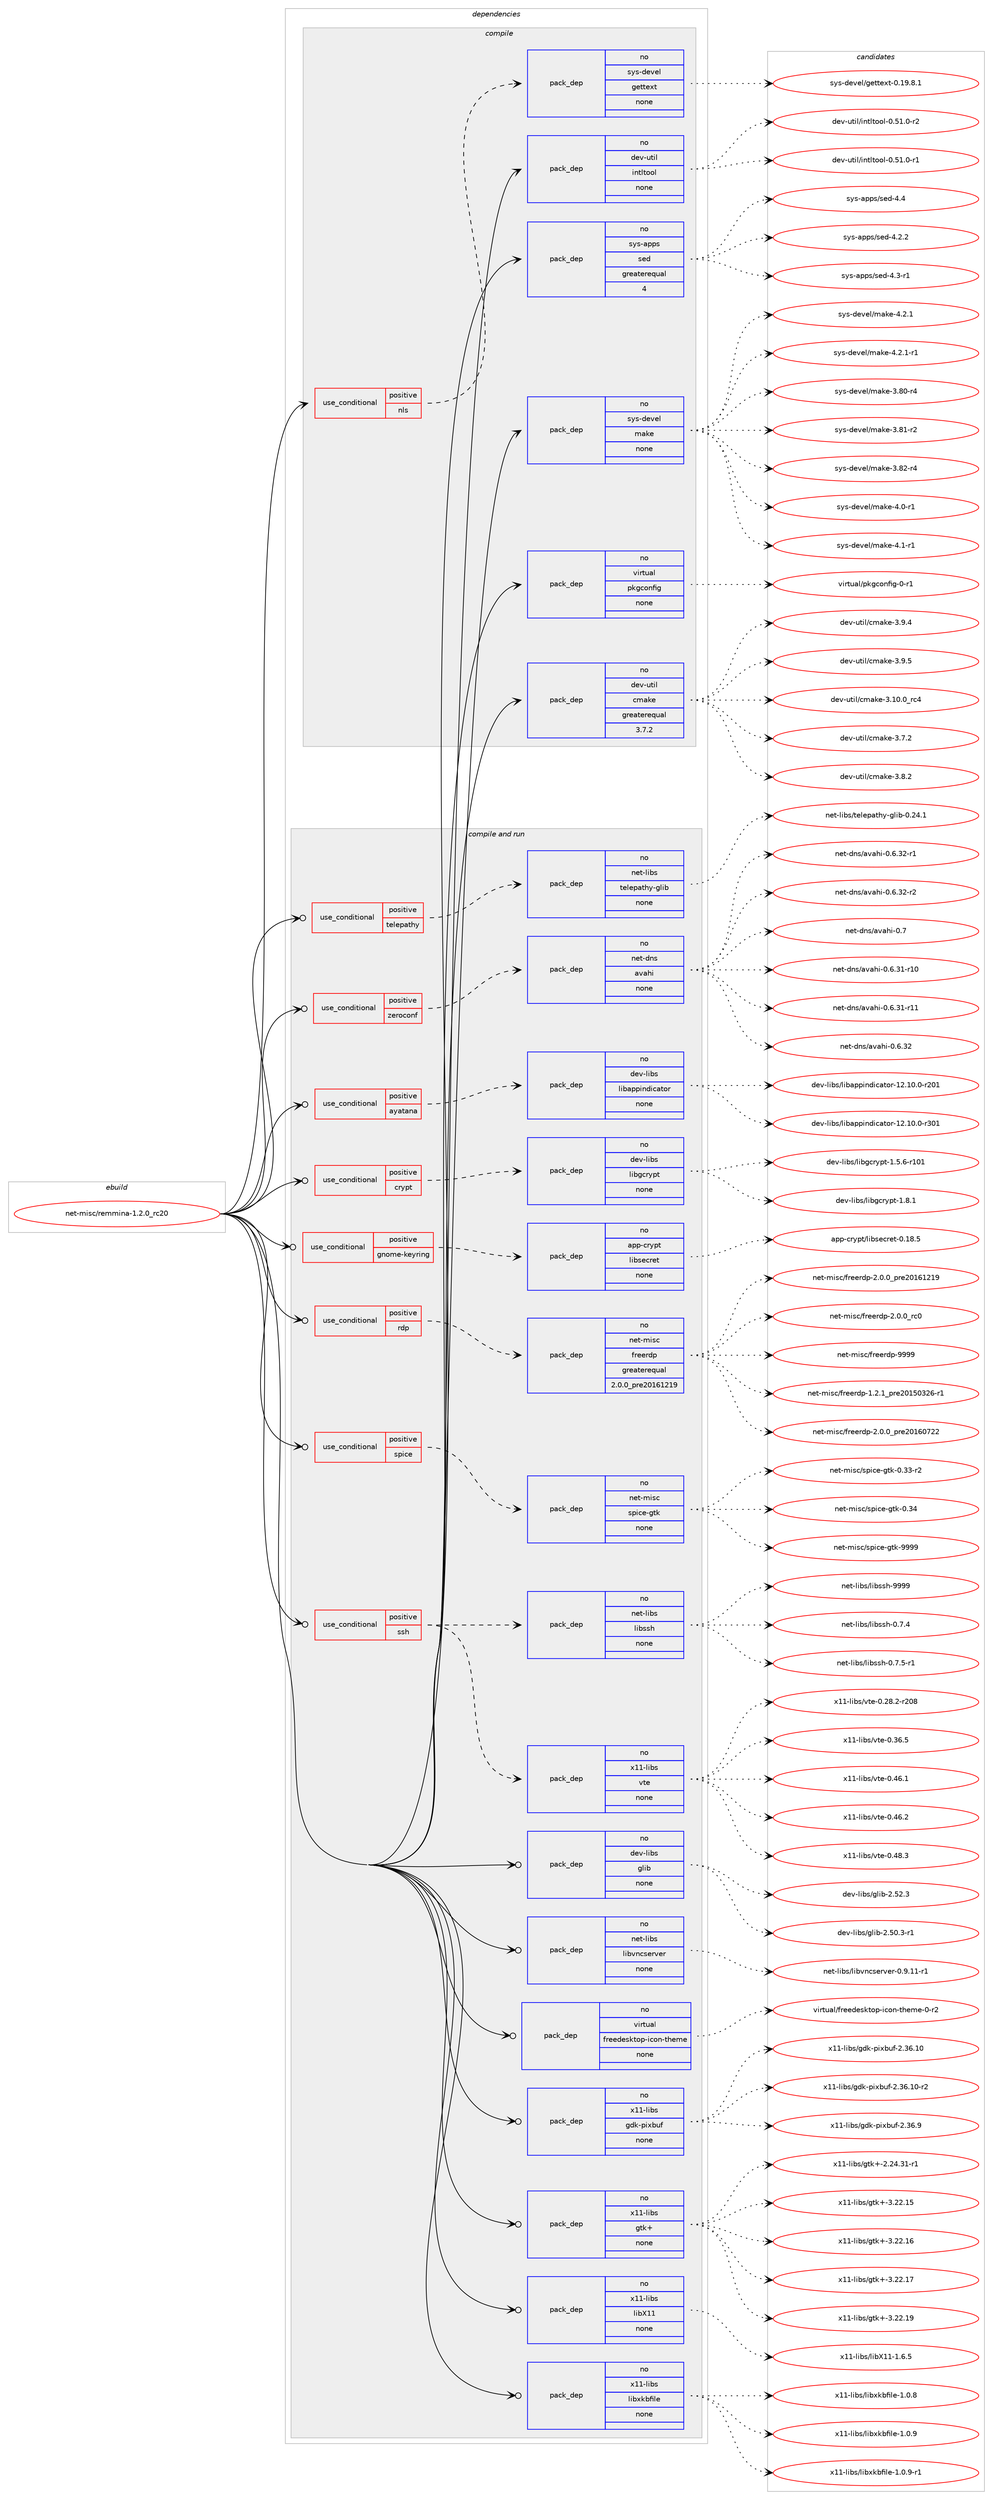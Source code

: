 digraph prolog {

# *************
# Graph options
# *************

newrank=true;
concentrate=true;
compound=true;
graph [rankdir=LR,fontname=Helvetica,fontsize=10,ranksep=1.5];#, ranksep=2.5, nodesep=0.2];
edge  [arrowhead=vee];
node  [fontname=Helvetica,fontsize=10];

# **********
# The ebuild
# **********

subgraph cluster_leftcol {
color=gray;
rank=same;
label=<<i>ebuild</i>>;
id [label="net-misc/remmina-1.2.0_rc20", color=red, width=4, href="../net-misc/remmina-1.2.0_rc20.svg"];
}

# ****************
# The dependencies
# ****************

subgraph cluster_midcol {
color=gray;
label=<<i>dependencies</i>>;
subgraph cluster_compile {
fillcolor="#eeeeee";
style=filled;
label=<<i>compile</i>>;
subgraph cond106358 {
dependency429814 [label=<<TABLE BORDER="0" CELLBORDER="1" CELLSPACING="0" CELLPADDING="4"><TR><TD ROWSPAN="3" CELLPADDING="10">use_conditional</TD></TR><TR><TD>positive</TD></TR><TR><TD>nls</TD></TR></TABLE>>, shape=none, color=red];
subgraph pack316093 {
dependency429815 [label=<<TABLE BORDER="0" CELLBORDER="1" CELLSPACING="0" CELLPADDING="4" WIDTH="220"><TR><TD ROWSPAN="6" CELLPADDING="30">pack_dep</TD></TR><TR><TD WIDTH="110">no</TD></TR><TR><TD>sys-devel</TD></TR><TR><TD>gettext</TD></TR><TR><TD>none</TD></TR><TR><TD></TD></TR></TABLE>>, shape=none, color=blue];
}
dependency429814:e -> dependency429815:w [weight=20,style="dashed",arrowhead="vee"];
}
id:e -> dependency429814:w [weight=20,style="solid",arrowhead="vee"];
subgraph pack316094 {
dependency429816 [label=<<TABLE BORDER="0" CELLBORDER="1" CELLSPACING="0" CELLPADDING="4" WIDTH="220"><TR><TD ROWSPAN="6" CELLPADDING="30">pack_dep</TD></TR><TR><TD WIDTH="110">no</TD></TR><TR><TD>dev-util</TD></TR><TR><TD>cmake</TD></TR><TR><TD>greaterequal</TD></TR><TR><TD>3.7.2</TD></TR></TABLE>>, shape=none, color=blue];
}
id:e -> dependency429816:w [weight=20,style="solid",arrowhead="vee"];
subgraph pack316095 {
dependency429817 [label=<<TABLE BORDER="0" CELLBORDER="1" CELLSPACING="0" CELLPADDING="4" WIDTH="220"><TR><TD ROWSPAN="6" CELLPADDING="30">pack_dep</TD></TR><TR><TD WIDTH="110">no</TD></TR><TR><TD>dev-util</TD></TR><TR><TD>intltool</TD></TR><TR><TD>none</TD></TR><TR><TD></TD></TR></TABLE>>, shape=none, color=blue];
}
id:e -> dependency429817:w [weight=20,style="solid",arrowhead="vee"];
subgraph pack316096 {
dependency429818 [label=<<TABLE BORDER="0" CELLBORDER="1" CELLSPACING="0" CELLPADDING="4" WIDTH="220"><TR><TD ROWSPAN="6" CELLPADDING="30">pack_dep</TD></TR><TR><TD WIDTH="110">no</TD></TR><TR><TD>sys-apps</TD></TR><TR><TD>sed</TD></TR><TR><TD>greaterequal</TD></TR><TR><TD>4</TD></TR></TABLE>>, shape=none, color=blue];
}
id:e -> dependency429818:w [weight=20,style="solid",arrowhead="vee"];
subgraph pack316097 {
dependency429819 [label=<<TABLE BORDER="0" CELLBORDER="1" CELLSPACING="0" CELLPADDING="4" WIDTH="220"><TR><TD ROWSPAN="6" CELLPADDING="30">pack_dep</TD></TR><TR><TD WIDTH="110">no</TD></TR><TR><TD>sys-devel</TD></TR><TR><TD>make</TD></TR><TR><TD>none</TD></TR><TR><TD></TD></TR></TABLE>>, shape=none, color=blue];
}
id:e -> dependency429819:w [weight=20,style="solid",arrowhead="vee"];
subgraph pack316098 {
dependency429820 [label=<<TABLE BORDER="0" CELLBORDER="1" CELLSPACING="0" CELLPADDING="4" WIDTH="220"><TR><TD ROWSPAN="6" CELLPADDING="30">pack_dep</TD></TR><TR><TD WIDTH="110">no</TD></TR><TR><TD>virtual</TD></TR><TR><TD>pkgconfig</TD></TR><TR><TD>none</TD></TR><TR><TD></TD></TR></TABLE>>, shape=none, color=blue];
}
id:e -> dependency429820:w [weight=20,style="solid",arrowhead="vee"];
}
subgraph cluster_compileandrun {
fillcolor="#eeeeee";
style=filled;
label=<<i>compile and run</i>>;
subgraph cond106359 {
dependency429821 [label=<<TABLE BORDER="0" CELLBORDER="1" CELLSPACING="0" CELLPADDING="4"><TR><TD ROWSPAN="3" CELLPADDING="10">use_conditional</TD></TR><TR><TD>positive</TD></TR><TR><TD>ayatana</TD></TR></TABLE>>, shape=none, color=red];
subgraph pack316099 {
dependency429822 [label=<<TABLE BORDER="0" CELLBORDER="1" CELLSPACING="0" CELLPADDING="4" WIDTH="220"><TR><TD ROWSPAN="6" CELLPADDING="30">pack_dep</TD></TR><TR><TD WIDTH="110">no</TD></TR><TR><TD>dev-libs</TD></TR><TR><TD>libappindicator</TD></TR><TR><TD>none</TD></TR><TR><TD></TD></TR></TABLE>>, shape=none, color=blue];
}
dependency429821:e -> dependency429822:w [weight=20,style="dashed",arrowhead="vee"];
}
id:e -> dependency429821:w [weight=20,style="solid",arrowhead="odotvee"];
subgraph cond106360 {
dependency429823 [label=<<TABLE BORDER="0" CELLBORDER="1" CELLSPACING="0" CELLPADDING="4"><TR><TD ROWSPAN="3" CELLPADDING="10">use_conditional</TD></TR><TR><TD>positive</TD></TR><TR><TD>crypt</TD></TR></TABLE>>, shape=none, color=red];
subgraph pack316100 {
dependency429824 [label=<<TABLE BORDER="0" CELLBORDER="1" CELLSPACING="0" CELLPADDING="4" WIDTH="220"><TR><TD ROWSPAN="6" CELLPADDING="30">pack_dep</TD></TR><TR><TD WIDTH="110">no</TD></TR><TR><TD>dev-libs</TD></TR><TR><TD>libgcrypt</TD></TR><TR><TD>none</TD></TR><TR><TD></TD></TR></TABLE>>, shape=none, color=blue];
}
dependency429823:e -> dependency429824:w [weight=20,style="dashed",arrowhead="vee"];
}
id:e -> dependency429823:w [weight=20,style="solid",arrowhead="odotvee"];
subgraph cond106361 {
dependency429825 [label=<<TABLE BORDER="0" CELLBORDER="1" CELLSPACING="0" CELLPADDING="4"><TR><TD ROWSPAN="3" CELLPADDING="10">use_conditional</TD></TR><TR><TD>positive</TD></TR><TR><TD>gnome-keyring</TD></TR></TABLE>>, shape=none, color=red];
subgraph pack316101 {
dependency429826 [label=<<TABLE BORDER="0" CELLBORDER="1" CELLSPACING="0" CELLPADDING="4" WIDTH="220"><TR><TD ROWSPAN="6" CELLPADDING="30">pack_dep</TD></TR><TR><TD WIDTH="110">no</TD></TR><TR><TD>app-crypt</TD></TR><TR><TD>libsecret</TD></TR><TR><TD>none</TD></TR><TR><TD></TD></TR></TABLE>>, shape=none, color=blue];
}
dependency429825:e -> dependency429826:w [weight=20,style="dashed",arrowhead="vee"];
}
id:e -> dependency429825:w [weight=20,style="solid",arrowhead="odotvee"];
subgraph cond106362 {
dependency429827 [label=<<TABLE BORDER="0" CELLBORDER="1" CELLSPACING="0" CELLPADDING="4"><TR><TD ROWSPAN="3" CELLPADDING="10">use_conditional</TD></TR><TR><TD>positive</TD></TR><TR><TD>rdp</TD></TR></TABLE>>, shape=none, color=red];
subgraph pack316102 {
dependency429828 [label=<<TABLE BORDER="0" CELLBORDER="1" CELLSPACING="0" CELLPADDING="4" WIDTH="220"><TR><TD ROWSPAN="6" CELLPADDING="30">pack_dep</TD></TR><TR><TD WIDTH="110">no</TD></TR><TR><TD>net-misc</TD></TR><TR><TD>freerdp</TD></TR><TR><TD>greaterequal</TD></TR><TR><TD>2.0.0_pre20161219</TD></TR></TABLE>>, shape=none, color=blue];
}
dependency429827:e -> dependency429828:w [weight=20,style="dashed",arrowhead="vee"];
}
id:e -> dependency429827:w [weight=20,style="solid",arrowhead="odotvee"];
subgraph cond106363 {
dependency429829 [label=<<TABLE BORDER="0" CELLBORDER="1" CELLSPACING="0" CELLPADDING="4"><TR><TD ROWSPAN="3" CELLPADDING="10">use_conditional</TD></TR><TR><TD>positive</TD></TR><TR><TD>spice</TD></TR></TABLE>>, shape=none, color=red];
subgraph pack316103 {
dependency429830 [label=<<TABLE BORDER="0" CELLBORDER="1" CELLSPACING="0" CELLPADDING="4" WIDTH="220"><TR><TD ROWSPAN="6" CELLPADDING="30">pack_dep</TD></TR><TR><TD WIDTH="110">no</TD></TR><TR><TD>net-misc</TD></TR><TR><TD>spice-gtk</TD></TR><TR><TD>none</TD></TR><TR><TD></TD></TR></TABLE>>, shape=none, color=blue];
}
dependency429829:e -> dependency429830:w [weight=20,style="dashed",arrowhead="vee"];
}
id:e -> dependency429829:w [weight=20,style="solid",arrowhead="odotvee"];
subgraph cond106364 {
dependency429831 [label=<<TABLE BORDER="0" CELLBORDER="1" CELLSPACING="0" CELLPADDING="4"><TR><TD ROWSPAN="3" CELLPADDING="10">use_conditional</TD></TR><TR><TD>positive</TD></TR><TR><TD>ssh</TD></TR></TABLE>>, shape=none, color=red];
subgraph pack316104 {
dependency429832 [label=<<TABLE BORDER="0" CELLBORDER="1" CELLSPACING="0" CELLPADDING="4" WIDTH="220"><TR><TD ROWSPAN="6" CELLPADDING="30">pack_dep</TD></TR><TR><TD WIDTH="110">no</TD></TR><TR><TD>net-libs</TD></TR><TR><TD>libssh</TD></TR><TR><TD>none</TD></TR><TR><TD></TD></TR></TABLE>>, shape=none, color=blue];
}
dependency429831:e -> dependency429832:w [weight=20,style="dashed",arrowhead="vee"];
subgraph pack316105 {
dependency429833 [label=<<TABLE BORDER="0" CELLBORDER="1" CELLSPACING="0" CELLPADDING="4" WIDTH="220"><TR><TD ROWSPAN="6" CELLPADDING="30">pack_dep</TD></TR><TR><TD WIDTH="110">no</TD></TR><TR><TD>x11-libs</TD></TR><TR><TD>vte</TD></TR><TR><TD>none</TD></TR><TR><TD></TD></TR></TABLE>>, shape=none, color=blue];
}
dependency429831:e -> dependency429833:w [weight=20,style="dashed",arrowhead="vee"];
}
id:e -> dependency429831:w [weight=20,style="solid",arrowhead="odotvee"];
subgraph cond106365 {
dependency429834 [label=<<TABLE BORDER="0" CELLBORDER="1" CELLSPACING="0" CELLPADDING="4"><TR><TD ROWSPAN="3" CELLPADDING="10">use_conditional</TD></TR><TR><TD>positive</TD></TR><TR><TD>telepathy</TD></TR></TABLE>>, shape=none, color=red];
subgraph pack316106 {
dependency429835 [label=<<TABLE BORDER="0" CELLBORDER="1" CELLSPACING="0" CELLPADDING="4" WIDTH="220"><TR><TD ROWSPAN="6" CELLPADDING="30">pack_dep</TD></TR><TR><TD WIDTH="110">no</TD></TR><TR><TD>net-libs</TD></TR><TR><TD>telepathy-glib</TD></TR><TR><TD>none</TD></TR><TR><TD></TD></TR></TABLE>>, shape=none, color=blue];
}
dependency429834:e -> dependency429835:w [weight=20,style="dashed",arrowhead="vee"];
}
id:e -> dependency429834:w [weight=20,style="solid",arrowhead="odotvee"];
subgraph cond106366 {
dependency429836 [label=<<TABLE BORDER="0" CELLBORDER="1" CELLSPACING="0" CELLPADDING="4"><TR><TD ROWSPAN="3" CELLPADDING="10">use_conditional</TD></TR><TR><TD>positive</TD></TR><TR><TD>zeroconf</TD></TR></TABLE>>, shape=none, color=red];
subgraph pack316107 {
dependency429837 [label=<<TABLE BORDER="0" CELLBORDER="1" CELLSPACING="0" CELLPADDING="4" WIDTH="220"><TR><TD ROWSPAN="6" CELLPADDING="30">pack_dep</TD></TR><TR><TD WIDTH="110">no</TD></TR><TR><TD>net-dns</TD></TR><TR><TD>avahi</TD></TR><TR><TD>none</TD></TR><TR><TD></TD></TR></TABLE>>, shape=none, color=blue];
}
dependency429836:e -> dependency429837:w [weight=20,style="dashed",arrowhead="vee"];
}
id:e -> dependency429836:w [weight=20,style="solid",arrowhead="odotvee"];
subgraph pack316108 {
dependency429838 [label=<<TABLE BORDER="0" CELLBORDER="1" CELLSPACING="0" CELLPADDING="4" WIDTH="220"><TR><TD ROWSPAN="6" CELLPADDING="30">pack_dep</TD></TR><TR><TD WIDTH="110">no</TD></TR><TR><TD>dev-libs</TD></TR><TR><TD>glib</TD></TR><TR><TD>none</TD></TR><TR><TD></TD></TR></TABLE>>, shape=none, color=blue];
}
id:e -> dependency429838:w [weight=20,style="solid",arrowhead="odotvee"];
subgraph pack316109 {
dependency429839 [label=<<TABLE BORDER="0" CELLBORDER="1" CELLSPACING="0" CELLPADDING="4" WIDTH="220"><TR><TD ROWSPAN="6" CELLPADDING="30">pack_dep</TD></TR><TR><TD WIDTH="110">no</TD></TR><TR><TD>net-libs</TD></TR><TR><TD>libvncserver</TD></TR><TR><TD>none</TD></TR><TR><TD></TD></TR></TABLE>>, shape=none, color=blue];
}
id:e -> dependency429839:w [weight=20,style="solid",arrowhead="odotvee"];
subgraph pack316110 {
dependency429840 [label=<<TABLE BORDER="0" CELLBORDER="1" CELLSPACING="0" CELLPADDING="4" WIDTH="220"><TR><TD ROWSPAN="6" CELLPADDING="30">pack_dep</TD></TR><TR><TD WIDTH="110">no</TD></TR><TR><TD>virtual</TD></TR><TR><TD>freedesktop-icon-theme</TD></TR><TR><TD>none</TD></TR><TR><TD></TD></TR></TABLE>>, shape=none, color=blue];
}
id:e -> dependency429840:w [weight=20,style="solid",arrowhead="odotvee"];
subgraph pack316111 {
dependency429841 [label=<<TABLE BORDER="0" CELLBORDER="1" CELLSPACING="0" CELLPADDING="4" WIDTH="220"><TR><TD ROWSPAN="6" CELLPADDING="30">pack_dep</TD></TR><TR><TD WIDTH="110">no</TD></TR><TR><TD>x11-libs</TD></TR><TR><TD>gdk-pixbuf</TD></TR><TR><TD>none</TD></TR><TR><TD></TD></TR></TABLE>>, shape=none, color=blue];
}
id:e -> dependency429841:w [weight=20,style="solid",arrowhead="odotvee"];
subgraph pack316112 {
dependency429842 [label=<<TABLE BORDER="0" CELLBORDER="1" CELLSPACING="0" CELLPADDING="4" WIDTH="220"><TR><TD ROWSPAN="6" CELLPADDING="30">pack_dep</TD></TR><TR><TD WIDTH="110">no</TD></TR><TR><TD>x11-libs</TD></TR><TR><TD>gtk+</TD></TR><TR><TD>none</TD></TR><TR><TD></TD></TR></TABLE>>, shape=none, color=blue];
}
id:e -> dependency429842:w [weight=20,style="solid",arrowhead="odotvee"];
subgraph pack316113 {
dependency429843 [label=<<TABLE BORDER="0" CELLBORDER="1" CELLSPACING="0" CELLPADDING="4" WIDTH="220"><TR><TD ROWSPAN="6" CELLPADDING="30">pack_dep</TD></TR><TR><TD WIDTH="110">no</TD></TR><TR><TD>x11-libs</TD></TR><TR><TD>libX11</TD></TR><TR><TD>none</TD></TR><TR><TD></TD></TR></TABLE>>, shape=none, color=blue];
}
id:e -> dependency429843:w [weight=20,style="solid",arrowhead="odotvee"];
subgraph pack316114 {
dependency429844 [label=<<TABLE BORDER="0" CELLBORDER="1" CELLSPACING="0" CELLPADDING="4" WIDTH="220"><TR><TD ROWSPAN="6" CELLPADDING="30">pack_dep</TD></TR><TR><TD WIDTH="110">no</TD></TR><TR><TD>x11-libs</TD></TR><TR><TD>libxkbfile</TD></TR><TR><TD>none</TD></TR><TR><TD></TD></TR></TABLE>>, shape=none, color=blue];
}
id:e -> dependency429844:w [weight=20,style="solid",arrowhead="odotvee"];
}
subgraph cluster_run {
fillcolor="#eeeeee";
style=filled;
label=<<i>run</i>>;
}
}

# **************
# The candidates
# **************

subgraph cluster_choices {
rank=same;
color=gray;
label=<<i>candidates</i>>;

subgraph choice316093 {
color=black;
nodesep=1;
choice1151211154510010111810110847103101116116101120116454846495746564649 [label="sys-devel/gettext-0.19.8.1", color=red, width=4,href="../sys-devel/gettext-0.19.8.1.svg"];
dependency429815:e -> choice1151211154510010111810110847103101116116101120116454846495746564649:w [style=dotted,weight="100"];
}
subgraph choice316094 {
color=black;
nodesep=1;
choice1001011184511711610510847991099710710145514649484648951149952 [label="dev-util/cmake-3.10.0_rc4", color=red, width=4,href="../dev-util/cmake-3.10.0_rc4.svg"];
choice10010111845117116105108479910997107101455146554650 [label="dev-util/cmake-3.7.2", color=red, width=4,href="../dev-util/cmake-3.7.2.svg"];
choice10010111845117116105108479910997107101455146564650 [label="dev-util/cmake-3.8.2", color=red, width=4,href="../dev-util/cmake-3.8.2.svg"];
choice10010111845117116105108479910997107101455146574652 [label="dev-util/cmake-3.9.4", color=red, width=4,href="../dev-util/cmake-3.9.4.svg"];
choice10010111845117116105108479910997107101455146574653 [label="dev-util/cmake-3.9.5", color=red, width=4,href="../dev-util/cmake-3.9.5.svg"];
dependency429816:e -> choice1001011184511711610510847991099710710145514649484648951149952:w [style=dotted,weight="100"];
dependency429816:e -> choice10010111845117116105108479910997107101455146554650:w [style=dotted,weight="100"];
dependency429816:e -> choice10010111845117116105108479910997107101455146564650:w [style=dotted,weight="100"];
dependency429816:e -> choice10010111845117116105108479910997107101455146574652:w [style=dotted,weight="100"];
dependency429816:e -> choice10010111845117116105108479910997107101455146574653:w [style=dotted,weight="100"];
}
subgraph choice316095 {
color=black;
nodesep=1;
choice1001011184511711610510847105110116108116111111108454846534946484511449 [label="dev-util/intltool-0.51.0-r1", color=red, width=4,href="../dev-util/intltool-0.51.0-r1.svg"];
choice1001011184511711610510847105110116108116111111108454846534946484511450 [label="dev-util/intltool-0.51.0-r2", color=red, width=4,href="../dev-util/intltool-0.51.0-r2.svg"];
dependency429817:e -> choice1001011184511711610510847105110116108116111111108454846534946484511449:w [style=dotted,weight="100"];
dependency429817:e -> choice1001011184511711610510847105110116108116111111108454846534946484511450:w [style=dotted,weight="100"];
}
subgraph choice316096 {
color=black;
nodesep=1;
choice115121115459711211211547115101100455246504650 [label="sys-apps/sed-4.2.2", color=red, width=4,href="../sys-apps/sed-4.2.2.svg"];
choice115121115459711211211547115101100455246514511449 [label="sys-apps/sed-4.3-r1", color=red, width=4,href="../sys-apps/sed-4.3-r1.svg"];
choice11512111545971121121154711510110045524652 [label="sys-apps/sed-4.4", color=red, width=4,href="../sys-apps/sed-4.4.svg"];
dependency429818:e -> choice115121115459711211211547115101100455246504650:w [style=dotted,weight="100"];
dependency429818:e -> choice115121115459711211211547115101100455246514511449:w [style=dotted,weight="100"];
dependency429818:e -> choice11512111545971121121154711510110045524652:w [style=dotted,weight="100"];
}
subgraph choice316097 {
color=black;
nodesep=1;
choice11512111545100101118101108471099710710145514656484511452 [label="sys-devel/make-3.80-r4", color=red, width=4,href="../sys-devel/make-3.80-r4.svg"];
choice11512111545100101118101108471099710710145514656494511450 [label="sys-devel/make-3.81-r2", color=red, width=4,href="../sys-devel/make-3.81-r2.svg"];
choice11512111545100101118101108471099710710145514656504511452 [label="sys-devel/make-3.82-r4", color=red, width=4,href="../sys-devel/make-3.82-r4.svg"];
choice115121115451001011181011084710997107101455246484511449 [label="sys-devel/make-4.0-r1", color=red, width=4,href="../sys-devel/make-4.0-r1.svg"];
choice115121115451001011181011084710997107101455246494511449 [label="sys-devel/make-4.1-r1", color=red, width=4,href="../sys-devel/make-4.1-r1.svg"];
choice115121115451001011181011084710997107101455246504649 [label="sys-devel/make-4.2.1", color=red, width=4,href="../sys-devel/make-4.2.1.svg"];
choice1151211154510010111810110847109971071014552465046494511449 [label="sys-devel/make-4.2.1-r1", color=red, width=4,href="../sys-devel/make-4.2.1-r1.svg"];
dependency429819:e -> choice11512111545100101118101108471099710710145514656484511452:w [style=dotted,weight="100"];
dependency429819:e -> choice11512111545100101118101108471099710710145514656494511450:w [style=dotted,weight="100"];
dependency429819:e -> choice11512111545100101118101108471099710710145514656504511452:w [style=dotted,weight="100"];
dependency429819:e -> choice115121115451001011181011084710997107101455246484511449:w [style=dotted,weight="100"];
dependency429819:e -> choice115121115451001011181011084710997107101455246494511449:w [style=dotted,weight="100"];
dependency429819:e -> choice115121115451001011181011084710997107101455246504649:w [style=dotted,weight="100"];
dependency429819:e -> choice1151211154510010111810110847109971071014552465046494511449:w [style=dotted,weight="100"];
}
subgraph choice316098 {
color=black;
nodesep=1;
choice11810511411611797108471121071039911111010210510345484511449 [label="virtual/pkgconfig-0-r1", color=red, width=4,href="../virtual/pkgconfig-0-r1.svg"];
dependency429820:e -> choice11810511411611797108471121071039911111010210510345484511449:w [style=dotted,weight="100"];
}
subgraph choice316099 {
color=black;
nodesep=1;
choice10010111845108105981154710810598971121121051101001059997116111114454950464948464845114504849 [label="dev-libs/libappindicator-12.10.0-r201", color=red, width=4,href="../dev-libs/libappindicator-12.10.0-r201.svg"];
choice10010111845108105981154710810598971121121051101001059997116111114454950464948464845114514849 [label="dev-libs/libappindicator-12.10.0-r301", color=red, width=4,href="../dev-libs/libappindicator-12.10.0-r301.svg"];
dependency429822:e -> choice10010111845108105981154710810598971121121051101001059997116111114454950464948464845114504849:w [style=dotted,weight="100"];
dependency429822:e -> choice10010111845108105981154710810598971121121051101001059997116111114454950464948464845114514849:w [style=dotted,weight="100"];
}
subgraph choice316100 {
color=black;
nodesep=1;
choice100101118451081059811547108105981039911412111211645494653465445114494849 [label="dev-libs/libgcrypt-1.5.6-r101", color=red, width=4,href="../dev-libs/libgcrypt-1.5.6-r101.svg"];
choice1001011184510810598115471081059810399114121112116454946564649 [label="dev-libs/libgcrypt-1.8.1", color=red, width=4,href="../dev-libs/libgcrypt-1.8.1.svg"];
dependency429824:e -> choice100101118451081059811547108105981039911412111211645494653465445114494849:w [style=dotted,weight="100"];
dependency429824:e -> choice1001011184510810598115471081059810399114121112116454946564649:w [style=dotted,weight="100"];
}
subgraph choice316101 {
color=black;
nodesep=1;
choice97112112459911412111211647108105981151019911410111645484649564653 [label="app-crypt/libsecret-0.18.5", color=red, width=4,href="../app-crypt/libsecret-0.18.5.svg"];
dependency429826:e -> choice97112112459911412111211647108105981151019911410111645484649564653:w [style=dotted,weight="100"];
}
subgraph choice316102 {
color=black;
nodesep=1;
choice1101011164510910511599471021141011011141001124549465046499511211410150484953485150544511449 [label="net-misc/freerdp-1.2.1_pre20150326-r1", color=red, width=4,href="../net-misc/freerdp-1.2.1_pre20150326-r1.svg"];
choice110101116451091051159947102114101101114100112455046484648951121141015048495448555050 [label="net-misc/freerdp-2.0.0_pre20160722", color=red, width=4,href="../net-misc/freerdp-2.0.0_pre20160722.svg"];
choice110101116451091051159947102114101101114100112455046484648951121141015048495449504957 [label="net-misc/freerdp-2.0.0_pre20161219", color=red, width=4,href="../net-misc/freerdp-2.0.0_pre20161219.svg"];
choice110101116451091051159947102114101101114100112455046484648951149948 [label="net-misc/freerdp-2.0.0_rc0", color=red, width=4,href="../net-misc/freerdp-2.0.0_rc0.svg"];
choice1101011164510910511599471021141011011141001124557575757 [label="net-misc/freerdp-9999", color=red, width=4,href="../net-misc/freerdp-9999.svg"];
dependency429828:e -> choice1101011164510910511599471021141011011141001124549465046499511211410150484953485150544511449:w [style=dotted,weight="100"];
dependency429828:e -> choice110101116451091051159947102114101101114100112455046484648951121141015048495448555050:w [style=dotted,weight="100"];
dependency429828:e -> choice110101116451091051159947102114101101114100112455046484648951121141015048495449504957:w [style=dotted,weight="100"];
dependency429828:e -> choice110101116451091051159947102114101101114100112455046484648951149948:w [style=dotted,weight="100"];
dependency429828:e -> choice1101011164510910511599471021141011011141001124557575757:w [style=dotted,weight="100"];
}
subgraph choice316103 {
color=black;
nodesep=1;
choice110101116451091051159947115112105991014510311610745484651514511450 [label="net-misc/spice-gtk-0.33-r2", color=red, width=4,href="../net-misc/spice-gtk-0.33-r2.svg"];
choice11010111645109105115994711511210599101451031161074548465152 [label="net-misc/spice-gtk-0.34", color=red, width=4,href="../net-misc/spice-gtk-0.34.svg"];
choice11010111645109105115994711511210599101451031161074557575757 [label="net-misc/spice-gtk-9999", color=red, width=4,href="../net-misc/spice-gtk-9999.svg"];
dependency429830:e -> choice110101116451091051159947115112105991014510311610745484651514511450:w [style=dotted,weight="100"];
dependency429830:e -> choice11010111645109105115994711511210599101451031161074548465152:w [style=dotted,weight="100"];
dependency429830:e -> choice11010111645109105115994711511210599101451031161074557575757:w [style=dotted,weight="100"];
}
subgraph choice316104 {
color=black;
nodesep=1;
choice11010111645108105981154710810598115115104454846554652 [label="net-libs/libssh-0.7.4", color=red, width=4,href="../net-libs/libssh-0.7.4.svg"];
choice110101116451081059811547108105981151151044548465546534511449 [label="net-libs/libssh-0.7.5-r1", color=red, width=4,href="../net-libs/libssh-0.7.5-r1.svg"];
choice110101116451081059811547108105981151151044557575757 [label="net-libs/libssh-9999", color=red, width=4,href="../net-libs/libssh-9999.svg"];
dependency429832:e -> choice11010111645108105981154710810598115115104454846554652:w [style=dotted,weight="100"];
dependency429832:e -> choice110101116451081059811547108105981151151044548465546534511449:w [style=dotted,weight="100"];
dependency429832:e -> choice110101116451081059811547108105981151151044557575757:w [style=dotted,weight="100"];
}
subgraph choice316105 {
color=black;
nodesep=1;
choice12049494510810598115471181161014548465056465045114504856 [label="x11-libs/vte-0.28.2-r208", color=red, width=4,href="../x11-libs/vte-0.28.2-r208.svg"];
choice120494945108105981154711811610145484651544653 [label="x11-libs/vte-0.36.5", color=red, width=4,href="../x11-libs/vte-0.36.5.svg"];
choice120494945108105981154711811610145484652544649 [label="x11-libs/vte-0.46.1", color=red, width=4,href="../x11-libs/vte-0.46.1.svg"];
choice120494945108105981154711811610145484652544650 [label="x11-libs/vte-0.46.2", color=red, width=4,href="../x11-libs/vte-0.46.2.svg"];
choice120494945108105981154711811610145484652564651 [label="x11-libs/vte-0.48.3", color=red, width=4,href="../x11-libs/vte-0.48.3.svg"];
dependency429833:e -> choice12049494510810598115471181161014548465056465045114504856:w [style=dotted,weight="100"];
dependency429833:e -> choice120494945108105981154711811610145484651544653:w [style=dotted,weight="100"];
dependency429833:e -> choice120494945108105981154711811610145484652544649:w [style=dotted,weight="100"];
dependency429833:e -> choice120494945108105981154711811610145484652544650:w [style=dotted,weight="100"];
dependency429833:e -> choice120494945108105981154711811610145484652564651:w [style=dotted,weight="100"];
}
subgraph choice316106 {
color=black;
nodesep=1;
choice11010111645108105981154711610110810111297116104121451031081059845484650524649 [label="net-libs/telepathy-glib-0.24.1", color=red, width=4,href="../net-libs/telepathy-glib-0.24.1.svg"];
dependency429835:e -> choice11010111645108105981154711610110810111297116104121451031081059845484650524649:w [style=dotted,weight="100"];
}
subgraph choice316107 {
color=black;
nodesep=1;
choice1101011164510011011547971189710410545484654465149451144948 [label="net-dns/avahi-0.6.31-r10", color=red, width=4,href="../net-dns/avahi-0.6.31-r10.svg"];
choice1101011164510011011547971189710410545484654465149451144949 [label="net-dns/avahi-0.6.31-r11", color=red, width=4,href="../net-dns/avahi-0.6.31-r11.svg"];
choice1101011164510011011547971189710410545484654465150 [label="net-dns/avahi-0.6.32", color=red, width=4,href="../net-dns/avahi-0.6.32.svg"];
choice11010111645100110115479711897104105454846544651504511449 [label="net-dns/avahi-0.6.32-r1", color=red, width=4,href="../net-dns/avahi-0.6.32-r1.svg"];
choice11010111645100110115479711897104105454846544651504511450 [label="net-dns/avahi-0.6.32-r2", color=red, width=4,href="../net-dns/avahi-0.6.32-r2.svg"];
choice1101011164510011011547971189710410545484655 [label="net-dns/avahi-0.7", color=red, width=4,href="../net-dns/avahi-0.7.svg"];
dependency429837:e -> choice1101011164510011011547971189710410545484654465149451144948:w [style=dotted,weight="100"];
dependency429837:e -> choice1101011164510011011547971189710410545484654465149451144949:w [style=dotted,weight="100"];
dependency429837:e -> choice1101011164510011011547971189710410545484654465150:w [style=dotted,weight="100"];
dependency429837:e -> choice11010111645100110115479711897104105454846544651504511449:w [style=dotted,weight="100"];
dependency429837:e -> choice11010111645100110115479711897104105454846544651504511450:w [style=dotted,weight="100"];
dependency429837:e -> choice1101011164510011011547971189710410545484655:w [style=dotted,weight="100"];
}
subgraph choice316108 {
color=black;
nodesep=1;
choice10010111845108105981154710310810598455046534846514511449 [label="dev-libs/glib-2.50.3-r1", color=red, width=4,href="../dev-libs/glib-2.50.3-r1.svg"];
choice1001011184510810598115471031081059845504653504651 [label="dev-libs/glib-2.52.3", color=red, width=4,href="../dev-libs/glib-2.52.3.svg"];
dependency429838:e -> choice10010111845108105981154710310810598455046534846514511449:w [style=dotted,weight="100"];
dependency429838:e -> choice1001011184510810598115471031081059845504653504651:w [style=dotted,weight="100"];
}
subgraph choice316109 {
color=black;
nodesep=1;
choice1101011164510810598115471081059811811099115101114118101114454846574649494511449 [label="net-libs/libvncserver-0.9.11-r1", color=red, width=4,href="../net-libs/libvncserver-0.9.11-r1.svg"];
dependency429839:e -> choice1101011164510810598115471081059811811099115101114118101114454846574649494511449:w [style=dotted,weight="100"];
}
subgraph choice316110 {
color=black;
nodesep=1;
choice118105114116117971084710211410110110010111510711611111245105991111104511610410110910145484511450 [label="virtual/freedesktop-icon-theme-0-r2", color=red, width=4,href="../virtual/freedesktop-icon-theme-0-r2.svg"];
dependency429840:e -> choice118105114116117971084710211410110110010111510711611111245105991111104511610410110910145484511450:w [style=dotted,weight="100"];
}
subgraph choice316111 {
color=black;
nodesep=1;
choice120494945108105981154710310010745112105120981171024550465154464948 [label="x11-libs/gdk-pixbuf-2.36.10", color=red, width=4,href="../x11-libs/gdk-pixbuf-2.36.10.svg"];
choice1204949451081059811547103100107451121051209811710245504651544649484511450 [label="x11-libs/gdk-pixbuf-2.36.10-r2", color=red, width=4,href="../x11-libs/gdk-pixbuf-2.36.10-r2.svg"];
choice1204949451081059811547103100107451121051209811710245504651544657 [label="x11-libs/gdk-pixbuf-2.36.9", color=red, width=4,href="../x11-libs/gdk-pixbuf-2.36.9.svg"];
dependency429841:e -> choice120494945108105981154710310010745112105120981171024550465154464948:w [style=dotted,weight="100"];
dependency429841:e -> choice1204949451081059811547103100107451121051209811710245504651544649484511450:w [style=dotted,weight="100"];
dependency429841:e -> choice1204949451081059811547103100107451121051209811710245504651544657:w [style=dotted,weight="100"];
}
subgraph choice316112 {
color=black;
nodesep=1;
choice12049494510810598115471031161074345504650524651494511449 [label="x11-libs/gtk+-2.24.31-r1", color=red, width=4,href="../x11-libs/gtk+-2.24.31-r1.svg"];
choice1204949451081059811547103116107434551465050464953 [label="x11-libs/gtk+-3.22.15", color=red, width=4,href="../x11-libs/gtk+-3.22.15.svg"];
choice1204949451081059811547103116107434551465050464954 [label="x11-libs/gtk+-3.22.16", color=red, width=4,href="../x11-libs/gtk+-3.22.16.svg"];
choice1204949451081059811547103116107434551465050464955 [label="x11-libs/gtk+-3.22.17", color=red, width=4,href="../x11-libs/gtk+-3.22.17.svg"];
choice1204949451081059811547103116107434551465050464957 [label="x11-libs/gtk+-3.22.19", color=red, width=4,href="../x11-libs/gtk+-3.22.19.svg"];
dependency429842:e -> choice12049494510810598115471031161074345504650524651494511449:w [style=dotted,weight="100"];
dependency429842:e -> choice1204949451081059811547103116107434551465050464953:w [style=dotted,weight="100"];
dependency429842:e -> choice1204949451081059811547103116107434551465050464954:w [style=dotted,weight="100"];
dependency429842:e -> choice1204949451081059811547103116107434551465050464955:w [style=dotted,weight="100"];
dependency429842:e -> choice1204949451081059811547103116107434551465050464957:w [style=dotted,weight="100"];
}
subgraph choice316113 {
color=black;
nodesep=1;
choice120494945108105981154710810598884949454946544653 [label="x11-libs/libX11-1.6.5", color=red, width=4,href="../x11-libs/libX11-1.6.5.svg"];
dependency429843:e -> choice120494945108105981154710810598884949454946544653:w [style=dotted,weight="100"];
}
subgraph choice316114 {
color=black;
nodesep=1;
choice12049494510810598115471081059812010798102105108101454946484656 [label="x11-libs/libxkbfile-1.0.8", color=red, width=4,href="../x11-libs/libxkbfile-1.0.8.svg"];
choice12049494510810598115471081059812010798102105108101454946484657 [label="x11-libs/libxkbfile-1.0.9", color=red, width=4,href="../x11-libs/libxkbfile-1.0.9.svg"];
choice120494945108105981154710810598120107981021051081014549464846574511449 [label="x11-libs/libxkbfile-1.0.9-r1", color=red, width=4,href="../x11-libs/libxkbfile-1.0.9-r1.svg"];
dependency429844:e -> choice12049494510810598115471081059812010798102105108101454946484656:w [style=dotted,weight="100"];
dependency429844:e -> choice12049494510810598115471081059812010798102105108101454946484657:w [style=dotted,weight="100"];
dependency429844:e -> choice120494945108105981154710810598120107981021051081014549464846574511449:w [style=dotted,weight="100"];
}
}

}
